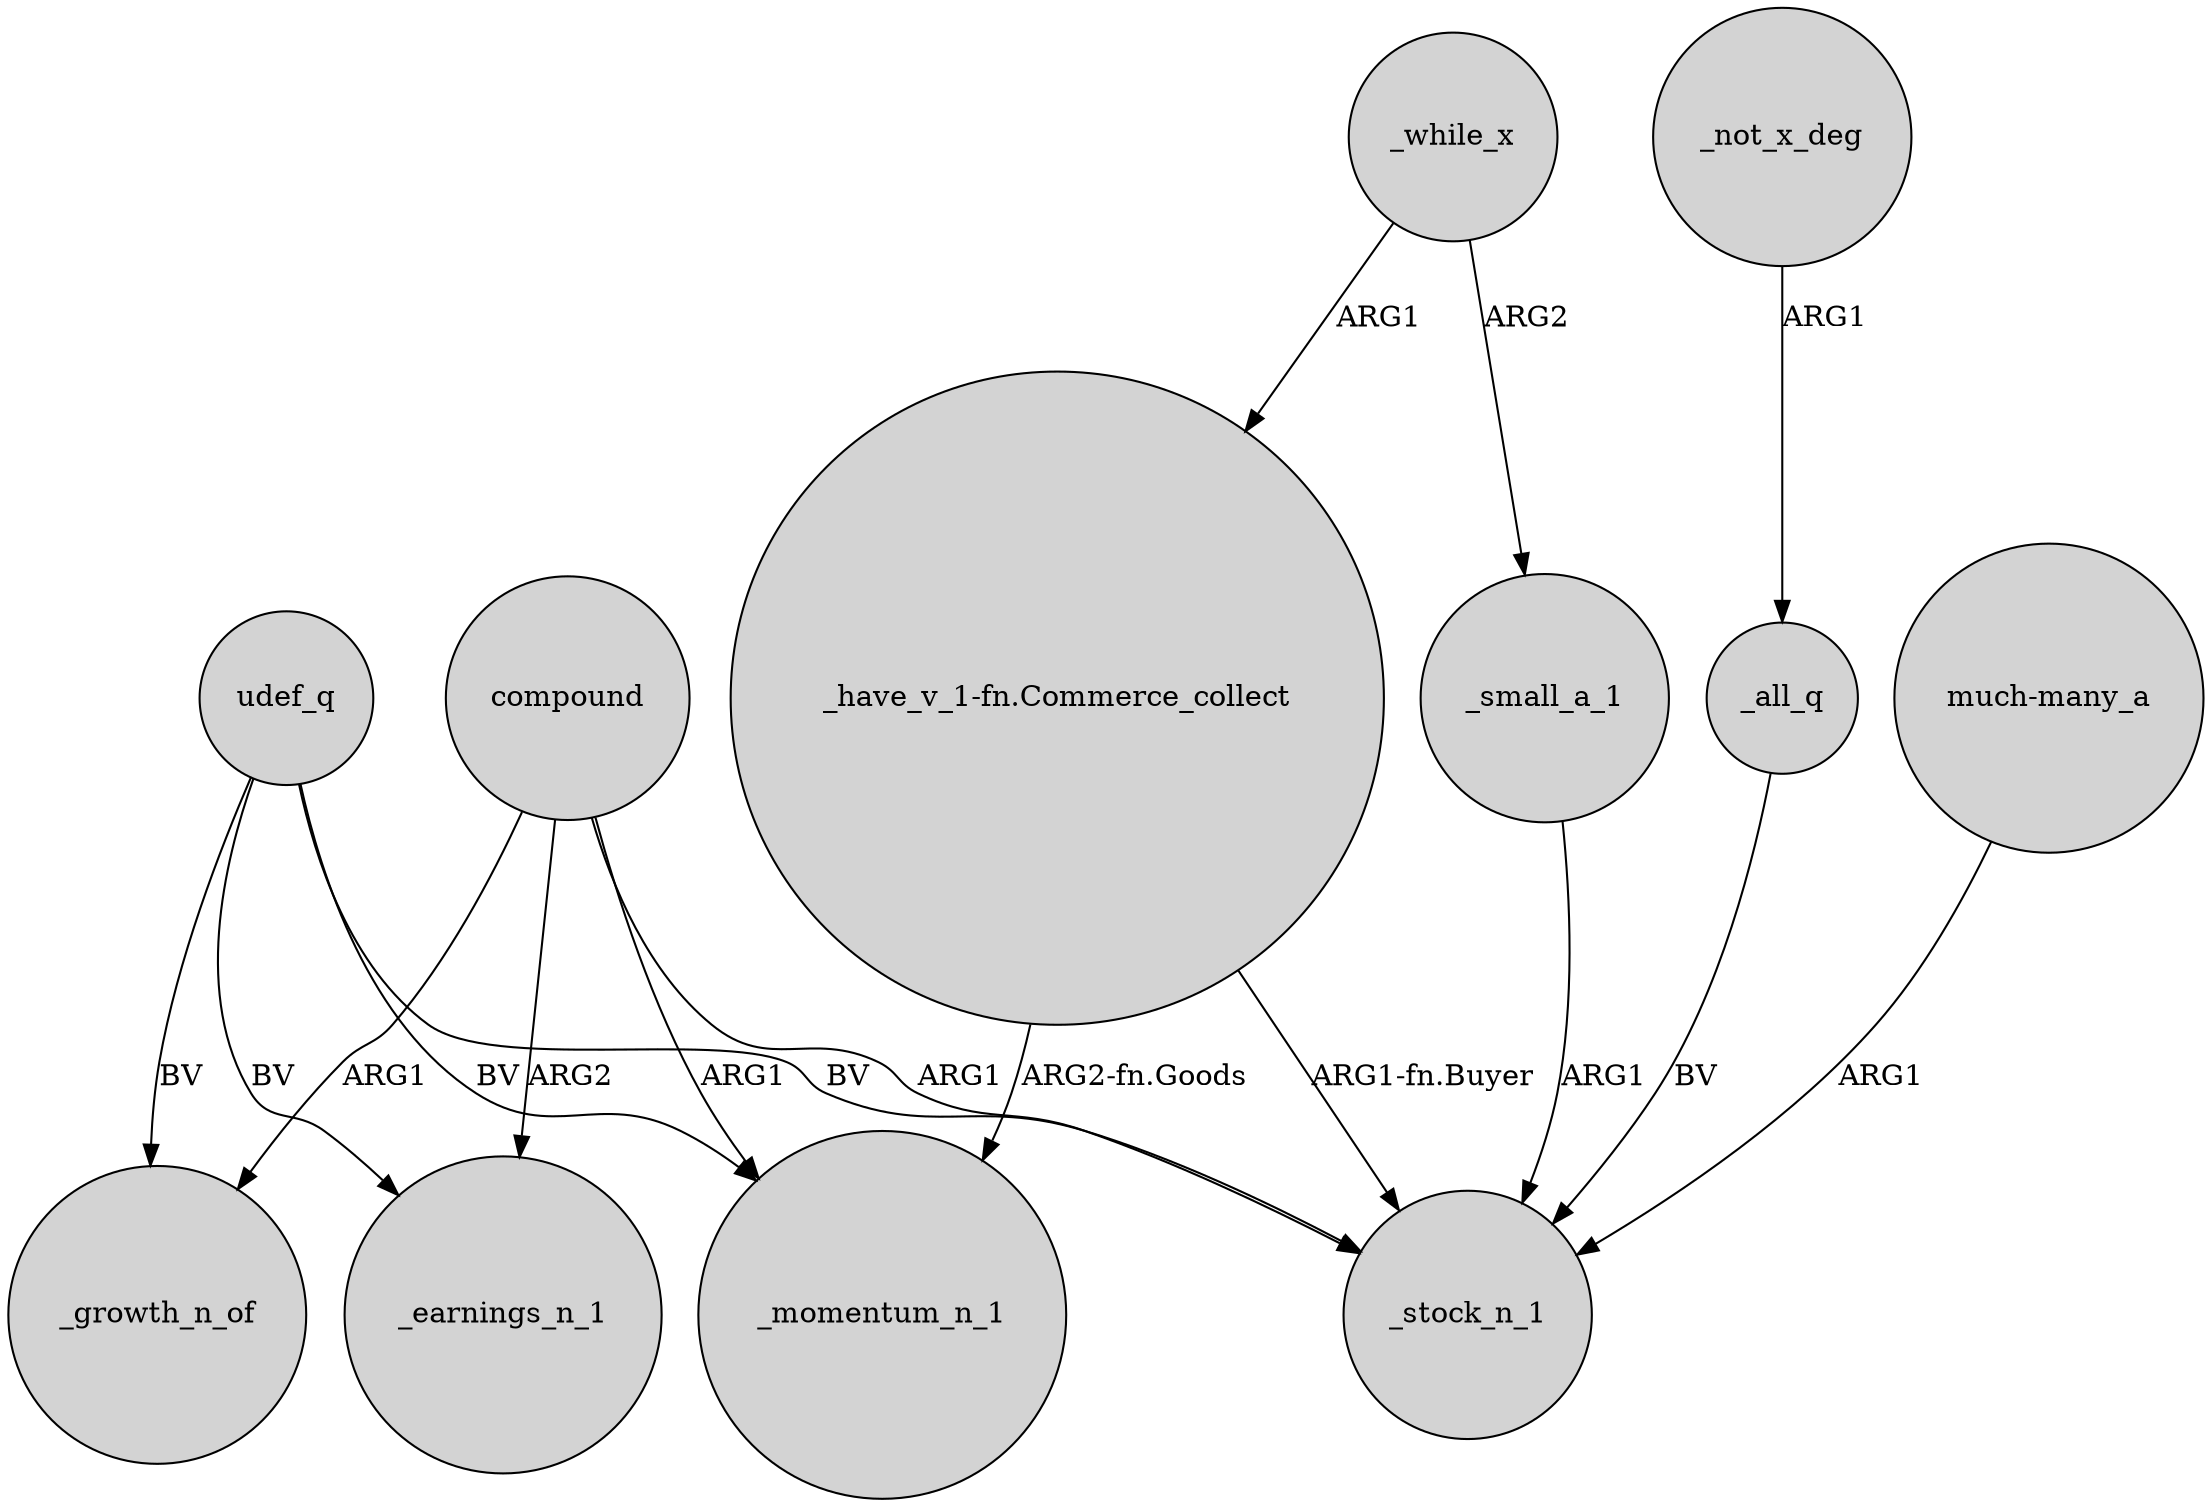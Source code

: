 digraph {
	node [shape=circle style=filled]
	udef_q -> _earnings_n_1 [label=BV]
	"_have_v_1-fn.Commerce_collect" -> _momentum_n_1 [label="ARG2-fn.Goods"]
	_while_x -> _small_a_1 [label=ARG2]
	_not_x_deg -> _all_q [label=ARG1]
	compound -> _growth_n_of [label=ARG1]
	_while_x -> "_have_v_1-fn.Commerce_collect" [label=ARG1]
	"_have_v_1-fn.Commerce_collect" -> _stock_n_1 [label="ARG1-fn.Buyer"]
	compound -> _earnings_n_1 [label=ARG2]
	"much-many_a" -> _stock_n_1 [label=ARG1]
	compound -> _stock_n_1 [label=ARG1]
	_all_q -> _stock_n_1 [label=BV]
	_small_a_1 -> _stock_n_1 [label=ARG1]
	compound -> _momentum_n_1 [label=ARG1]
	udef_q -> _growth_n_of [label=BV]
	udef_q -> _stock_n_1 [label=BV]
	udef_q -> _momentum_n_1 [label=BV]
}
